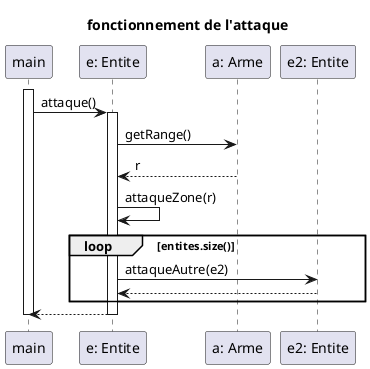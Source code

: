 @startuml
title fonctionnement de l'attaque

participant main
participant "e: Entite" as entite
participant "a: Arme" as arme
participant "e2: Entite" as entite2

activate main
    main -> entite : attaque()
    activate entite
    entite -> arme : getRange()
    entite <-- arme : r
    entite -> entite : attaqueZone(r)

    loop entites.size()
        entite ->  entite2 : attaqueAutre(e2)
        entite <-- entite2 
    end
    main <-- entite
    deactivate entite
deactivate main
@enduml